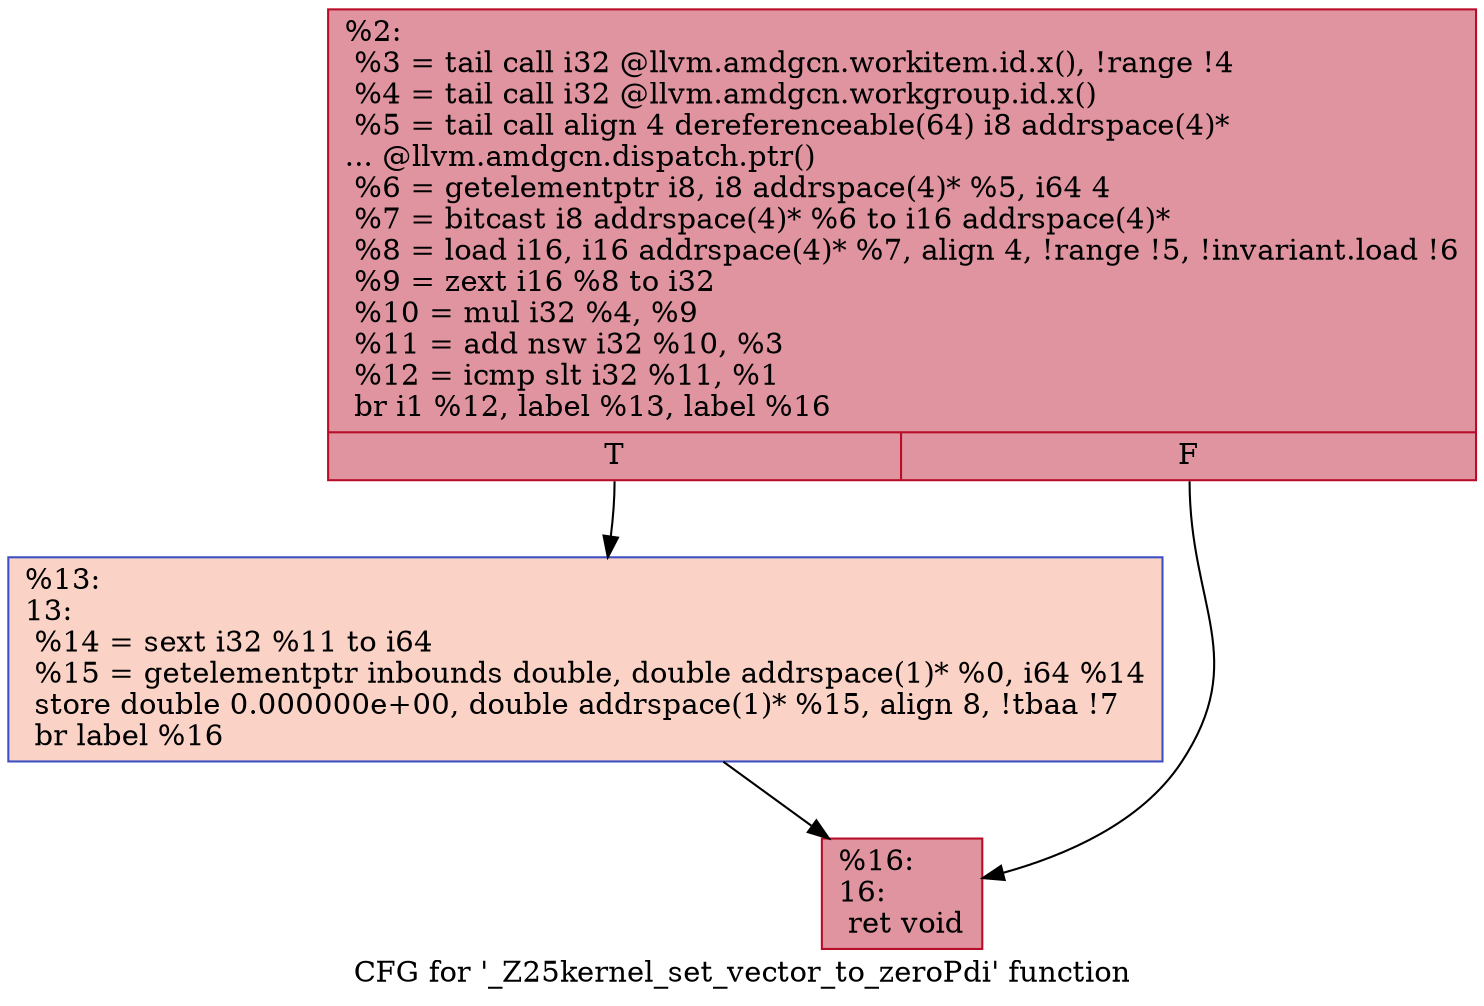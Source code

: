 digraph "CFG for '_Z25kernel_set_vector_to_zeroPdi' function" {
	label="CFG for '_Z25kernel_set_vector_to_zeroPdi' function";

	Node0x5dffea0 [shape=record,color="#b70d28ff", style=filled, fillcolor="#b70d2870",label="{%2:\l  %3 = tail call i32 @llvm.amdgcn.workitem.id.x(), !range !4\l  %4 = tail call i32 @llvm.amdgcn.workgroup.id.x()\l  %5 = tail call align 4 dereferenceable(64) i8 addrspace(4)*\l... @llvm.amdgcn.dispatch.ptr()\l  %6 = getelementptr i8, i8 addrspace(4)* %5, i64 4\l  %7 = bitcast i8 addrspace(4)* %6 to i16 addrspace(4)*\l  %8 = load i16, i16 addrspace(4)* %7, align 4, !range !5, !invariant.load !6\l  %9 = zext i16 %8 to i32\l  %10 = mul i32 %4, %9\l  %11 = add nsw i32 %10, %3\l  %12 = icmp slt i32 %11, %1\l  br i1 %12, label %13, label %16\l|{<s0>T|<s1>F}}"];
	Node0x5dffea0:s0 -> Node0x5e00e80;
	Node0x5dffea0:s1 -> Node0x5e01ea0;
	Node0x5e00e80 [shape=record,color="#3d50c3ff", style=filled, fillcolor="#f59c7d70",label="{%13:\l13:                                               \l  %14 = sext i32 %11 to i64\l  %15 = getelementptr inbounds double, double addrspace(1)* %0, i64 %14\l  store double 0.000000e+00, double addrspace(1)* %15, align 8, !tbaa !7\l  br label %16\l}"];
	Node0x5e00e80 -> Node0x5e01ea0;
	Node0x5e01ea0 [shape=record,color="#b70d28ff", style=filled, fillcolor="#b70d2870",label="{%16:\l16:                                               \l  ret void\l}"];
}
